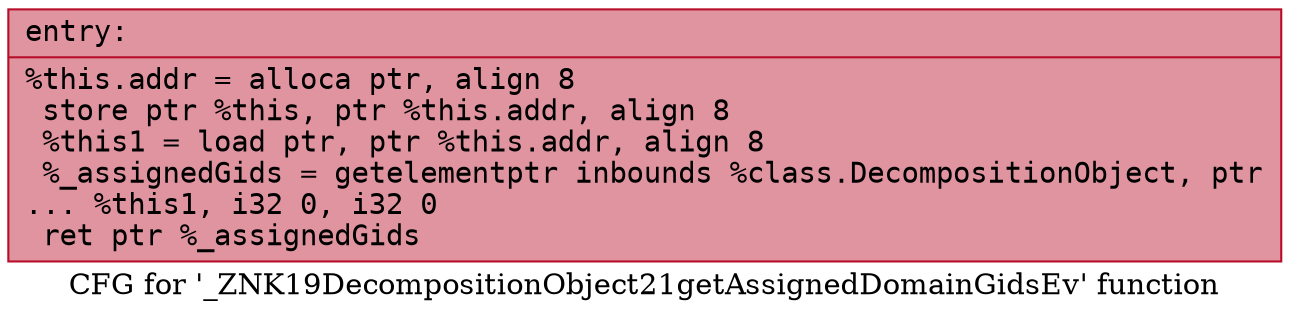 digraph "CFG for '_ZNK19DecompositionObject21getAssignedDomainGidsEv' function" {
	label="CFG for '_ZNK19DecompositionObject21getAssignedDomainGidsEv' function";

	Node0x55dab47836b0 [shape=record,color="#b70d28ff", style=filled, fillcolor="#b70d2870" fontname="Courier",label="{entry:\l|  %this.addr = alloca ptr, align 8\l  store ptr %this, ptr %this.addr, align 8\l  %this1 = load ptr, ptr %this.addr, align 8\l  %_assignedGids = getelementptr inbounds %class.DecompositionObject, ptr\l... %this1, i32 0, i32 0\l  ret ptr %_assignedGids\l}"];
}
